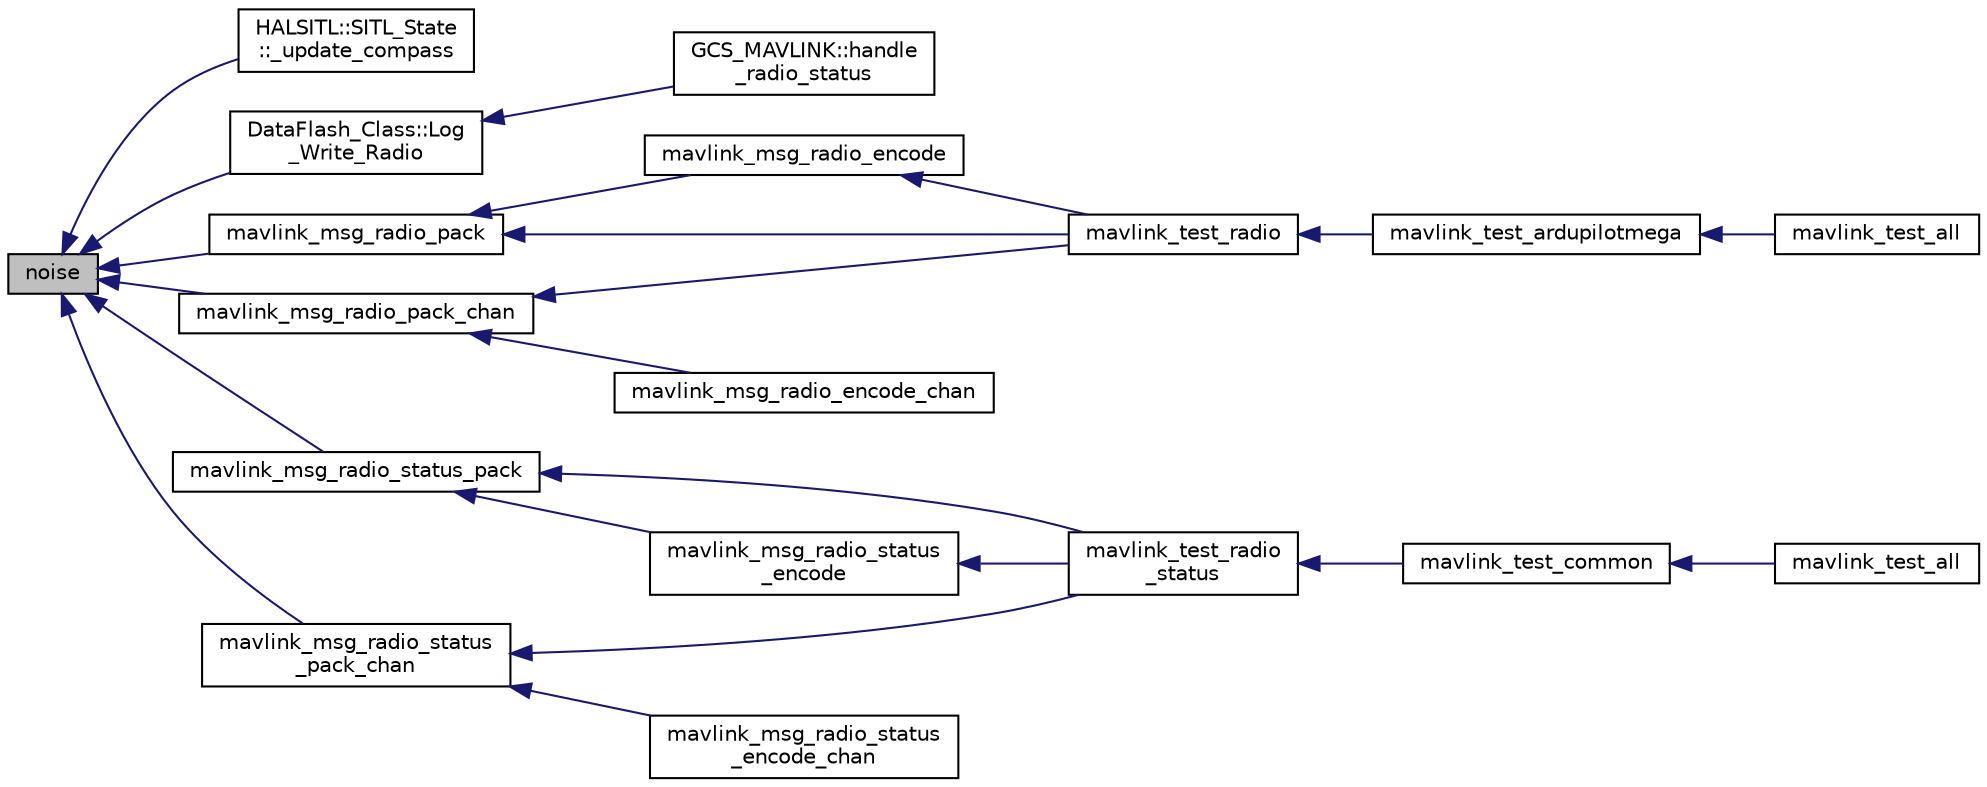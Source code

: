 digraph "noise"
{
 // INTERACTIVE_SVG=YES
  edge [fontname="Helvetica",fontsize="10",labelfontname="Helvetica",labelfontsize="10"];
  node [fontname="Helvetica",fontsize="10",shape=record];
  rankdir="LR";
  Node1 [label="noise",height=0.2,width=0.4,color="black", fillcolor="grey75", style="filled", fontcolor="black"];
  Node1 -> Node2 [dir="back",color="midnightblue",fontsize="10",style="solid",fontname="Helvetica"];
  Node2 [label="HALSITL::SITL_State\l::_update_compass",height=0.2,width=0.4,color="black", fillcolor="white", style="filled",URL="$classHALSITL_1_1SITL__State.html#aa519ffad661a850c5b8534c2973fd888"];
  Node1 -> Node3 [dir="back",color="midnightblue",fontsize="10",style="solid",fontname="Helvetica"];
  Node3 [label="DataFlash_Class::Log\l_Write_Radio",height=0.2,width=0.4,color="black", fillcolor="white", style="filled",URL="$classDataFlash__Class.html#ae26cdaa597f952193b6be4436d55c7d6"];
  Node3 -> Node4 [dir="back",color="midnightblue",fontsize="10",style="solid",fontname="Helvetica"];
  Node4 [label="GCS_MAVLINK::handle\l_radio_status",height=0.2,width=0.4,color="black", fillcolor="white", style="filled",URL="$classGCS__MAVLINK.html#a95855cb1b5e848b644d0fdeb1009a031"];
  Node1 -> Node5 [dir="back",color="midnightblue",fontsize="10",style="solid",fontname="Helvetica"];
  Node5 [label="mavlink_msg_radio_pack",height=0.2,width=0.4,color="black", fillcolor="white", style="filled",URL="$mavlink__msg__radio_8h.html#a3004a5ab4a6f1fde13bd759d7a8aae83",tooltip="Pack a radio message. "];
  Node5 -> Node6 [dir="back",color="midnightblue",fontsize="10",style="solid",fontname="Helvetica"];
  Node6 [label="mavlink_msg_radio_encode",height=0.2,width=0.4,color="black", fillcolor="white", style="filled",URL="$mavlink__msg__radio_8h.html#aea0364ed0990b48dcc7854e4683a88fe",tooltip="Encode a radio struct. "];
  Node6 -> Node7 [dir="back",color="midnightblue",fontsize="10",style="solid",fontname="Helvetica"];
  Node7 [label="mavlink_test_radio",height=0.2,width=0.4,color="black", fillcolor="white", style="filled",URL="$ardupilotmega_2testsuite_8h.html#a475186eaf0e20dc86a0a905641d72a52"];
  Node7 -> Node8 [dir="back",color="midnightblue",fontsize="10",style="solid",fontname="Helvetica"];
  Node8 [label="mavlink_test_ardupilotmega",height=0.2,width=0.4,color="black", fillcolor="white", style="filled",URL="$ardupilotmega_2testsuite_8h.html#ab264d471ac2f46584f2bb580704b5e9d"];
  Node8 -> Node9 [dir="back",color="midnightblue",fontsize="10",style="solid",fontname="Helvetica"];
  Node9 [label="mavlink_test_all",height=0.2,width=0.4,color="black", fillcolor="white", style="filled",URL="$ardupilotmega_2testsuite_8h.html#a4cc77b6c343679298da5d3c2b4e48759"];
  Node5 -> Node7 [dir="back",color="midnightblue",fontsize="10",style="solid",fontname="Helvetica"];
  Node1 -> Node10 [dir="back",color="midnightblue",fontsize="10",style="solid",fontname="Helvetica"];
  Node10 [label="mavlink_msg_radio_pack_chan",height=0.2,width=0.4,color="black", fillcolor="white", style="filled",URL="$mavlink__msg__radio_8h.html#affe6fe66153ea5b65647dab166f18c58",tooltip="Pack a radio message on a channel. "];
  Node10 -> Node11 [dir="back",color="midnightblue",fontsize="10",style="solid",fontname="Helvetica"];
  Node11 [label="mavlink_msg_radio_encode_chan",height=0.2,width=0.4,color="black", fillcolor="white", style="filled",URL="$mavlink__msg__radio_8h.html#ab33a8b3475edecd9b374d946470128af",tooltip="Encode a radio struct on a channel. "];
  Node10 -> Node7 [dir="back",color="midnightblue",fontsize="10",style="solid",fontname="Helvetica"];
  Node1 -> Node12 [dir="back",color="midnightblue",fontsize="10",style="solid",fontname="Helvetica"];
  Node12 [label="mavlink_msg_radio_status_pack",height=0.2,width=0.4,color="black", fillcolor="white", style="filled",URL="$mavlink__msg__radio__status_8h.html#a723f98680c5dc1a40afbe43065dcc0fc",tooltip="Pack a radio_status message. "];
  Node12 -> Node13 [dir="back",color="midnightblue",fontsize="10",style="solid",fontname="Helvetica"];
  Node13 [label="mavlink_test_radio\l_status",height=0.2,width=0.4,color="black", fillcolor="white", style="filled",URL="$common_2testsuite_8h.html#a156e7002c60273e6c45a288a7c629c96"];
  Node13 -> Node14 [dir="back",color="midnightblue",fontsize="10",style="solid",fontname="Helvetica"];
  Node14 [label="mavlink_test_common",height=0.2,width=0.4,color="black", fillcolor="white", style="filled",URL="$common_2testsuite_8h.html#af349432601ac003d2c80a69c100c70a4"];
  Node14 -> Node15 [dir="back",color="midnightblue",fontsize="10",style="solid",fontname="Helvetica"];
  Node15 [label="mavlink_test_all",height=0.2,width=0.4,color="black", fillcolor="white", style="filled",URL="$common_2testsuite_8h.html#a4cc77b6c343679298da5d3c2b4e48759"];
  Node12 -> Node16 [dir="back",color="midnightblue",fontsize="10",style="solid",fontname="Helvetica"];
  Node16 [label="mavlink_msg_radio_status\l_encode",height=0.2,width=0.4,color="black", fillcolor="white", style="filled",URL="$mavlink__msg__radio__status_8h.html#aed385b9b0ff8e87f0b429878b9c9c52e",tooltip="Encode a radio_status struct. "];
  Node16 -> Node13 [dir="back",color="midnightblue",fontsize="10",style="solid",fontname="Helvetica"];
  Node1 -> Node17 [dir="back",color="midnightblue",fontsize="10",style="solid",fontname="Helvetica"];
  Node17 [label="mavlink_msg_radio_status\l_pack_chan",height=0.2,width=0.4,color="black", fillcolor="white", style="filled",URL="$mavlink__msg__radio__status_8h.html#aa0241dc9570dabb03dab140e6f1671c4",tooltip="Pack a radio_status message on a channel. "];
  Node17 -> Node13 [dir="back",color="midnightblue",fontsize="10",style="solid",fontname="Helvetica"];
  Node17 -> Node18 [dir="back",color="midnightblue",fontsize="10",style="solid",fontname="Helvetica"];
  Node18 [label="mavlink_msg_radio_status\l_encode_chan",height=0.2,width=0.4,color="black", fillcolor="white", style="filled",URL="$mavlink__msg__radio__status_8h.html#a585b0e5075a8bb23a345ce65731dad03",tooltip="Encode a radio_status struct on a channel. "];
}

